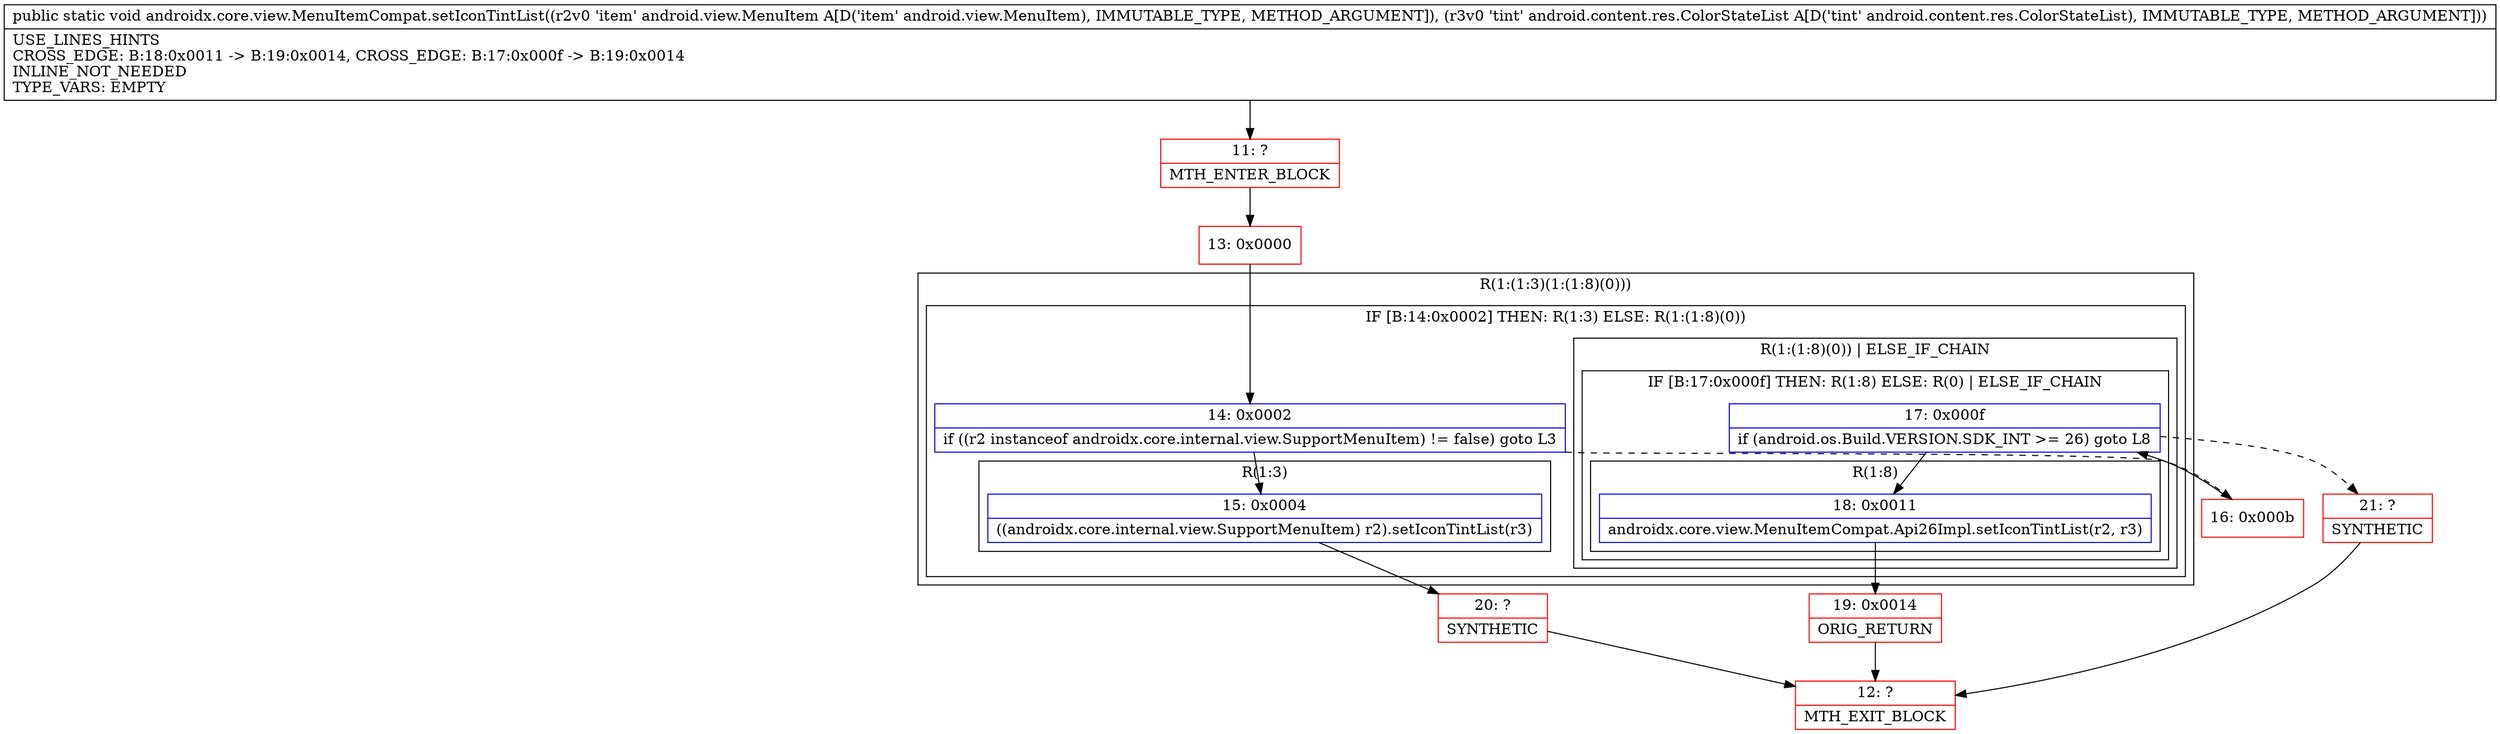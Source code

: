digraph "CFG forandroidx.core.view.MenuItemCompat.setIconTintList(Landroid\/view\/MenuItem;Landroid\/content\/res\/ColorStateList;)V" {
subgraph cluster_Region_1413018106 {
label = "R(1:(1:3)(1:(1:8)(0)))";
node [shape=record,color=blue];
subgraph cluster_IfRegion_1593258438 {
label = "IF [B:14:0x0002] THEN: R(1:3) ELSE: R(1:(1:8)(0))";
node [shape=record,color=blue];
Node_14 [shape=record,label="{14\:\ 0x0002|if ((r2 instanceof androidx.core.internal.view.SupportMenuItem) != false) goto L3\l}"];
subgraph cluster_Region_833385690 {
label = "R(1:3)";
node [shape=record,color=blue];
Node_15 [shape=record,label="{15\:\ 0x0004|((androidx.core.internal.view.SupportMenuItem) r2).setIconTintList(r3)\l}"];
}
subgraph cluster_Region_303484232 {
label = "R(1:(1:8)(0)) | ELSE_IF_CHAIN\l";
node [shape=record,color=blue];
subgraph cluster_IfRegion_28465617 {
label = "IF [B:17:0x000f] THEN: R(1:8) ELSE: R(0) | ELSE_IF_CHAIN\l";
node [shape=record,color=blue];
Node_17 [shape=record,label="{17\:\ 0x000f|if (android.os.Build.VERSION.SDK_INT \>= 26) goto L8\l}"];
subgraph cluster_Region_1722556704 {
label = "R(1:8)";
node [shape=record,color=blue];
Node_18 [shape=record,label="{18\:\ 0x0011|androidx.core.view.MenuItemCompat.Api26Impl.setIconTintList(r2, r3)\l}"];
}
subgraph cluster_Region_888439691 {
label = "R(0)";
node [shape=record,color=blue];
}
}
}
}
}
Node_11 [shape=record,color=red,label="{11\:\ ?|MTH_ENTER_BLOCK\l}"];
Node_13 [shape=record,color=red,label="{13\:\ 0x0000}"];
Node_20 [shape=record,color=red,label="{20\:\ ?|SYNTHETIC\l}"];
Node_12 [shape=record,color=red,label="{12\:\ ?|MTH_EXIT_BLOCK\l}"];
Node_16 [shape=record,color=red,label="{16\:\ 0x000b}"];
Node_19 [shape=record,color=red,label="{19\:\ 0x0014|ORIG_RETURN\l}"];
Node_21 [shape=record,color=red,label="{21\:\ ?|SYNTHETIC\l}"];
MethodNode[shape=record,label="{public static void androidx.core.view.MenuItemCompat.setIconTintList((r2v0 'item' android.view.MenuItem A[D('item' android.view.MenuItem), IMMUTABLE_TYPE, METHOD_ARGUMENT]), (r3v0 'tint' android.content.res.ColorStateList A[D('tint' android.content.res.ColorStateList), IMMUTABLE_TYPE, METHOD_ARGUMENT]))  | USE_LINES_HINTS\lCROSS_EDGE: B:18:0x0011 \-\> B:19:0x0014, CROSS_EDGE: B:17:0x000f \-\> B:19:0x0014\lINLINE_NOT_NEEDED\lTYPE_VARS: EMPTY\l}"];
MethodNode -> Node_11;Node_14 -> Node_15;
Node_14 -> Node_16[style=dashed];
Node_15 -> Node_20;
Node_17 -> Node_18;
Node_17 -> Node_21[style=dashed];
Node_18 -> Node_19;
Node_11 -> Node_13;
Node_13 -> Node_14;
Node_20 -> Node_12;
Node_16 -> Node_17;
Node_19 -> Node_12;
Node_21 -> Node_12;
}

